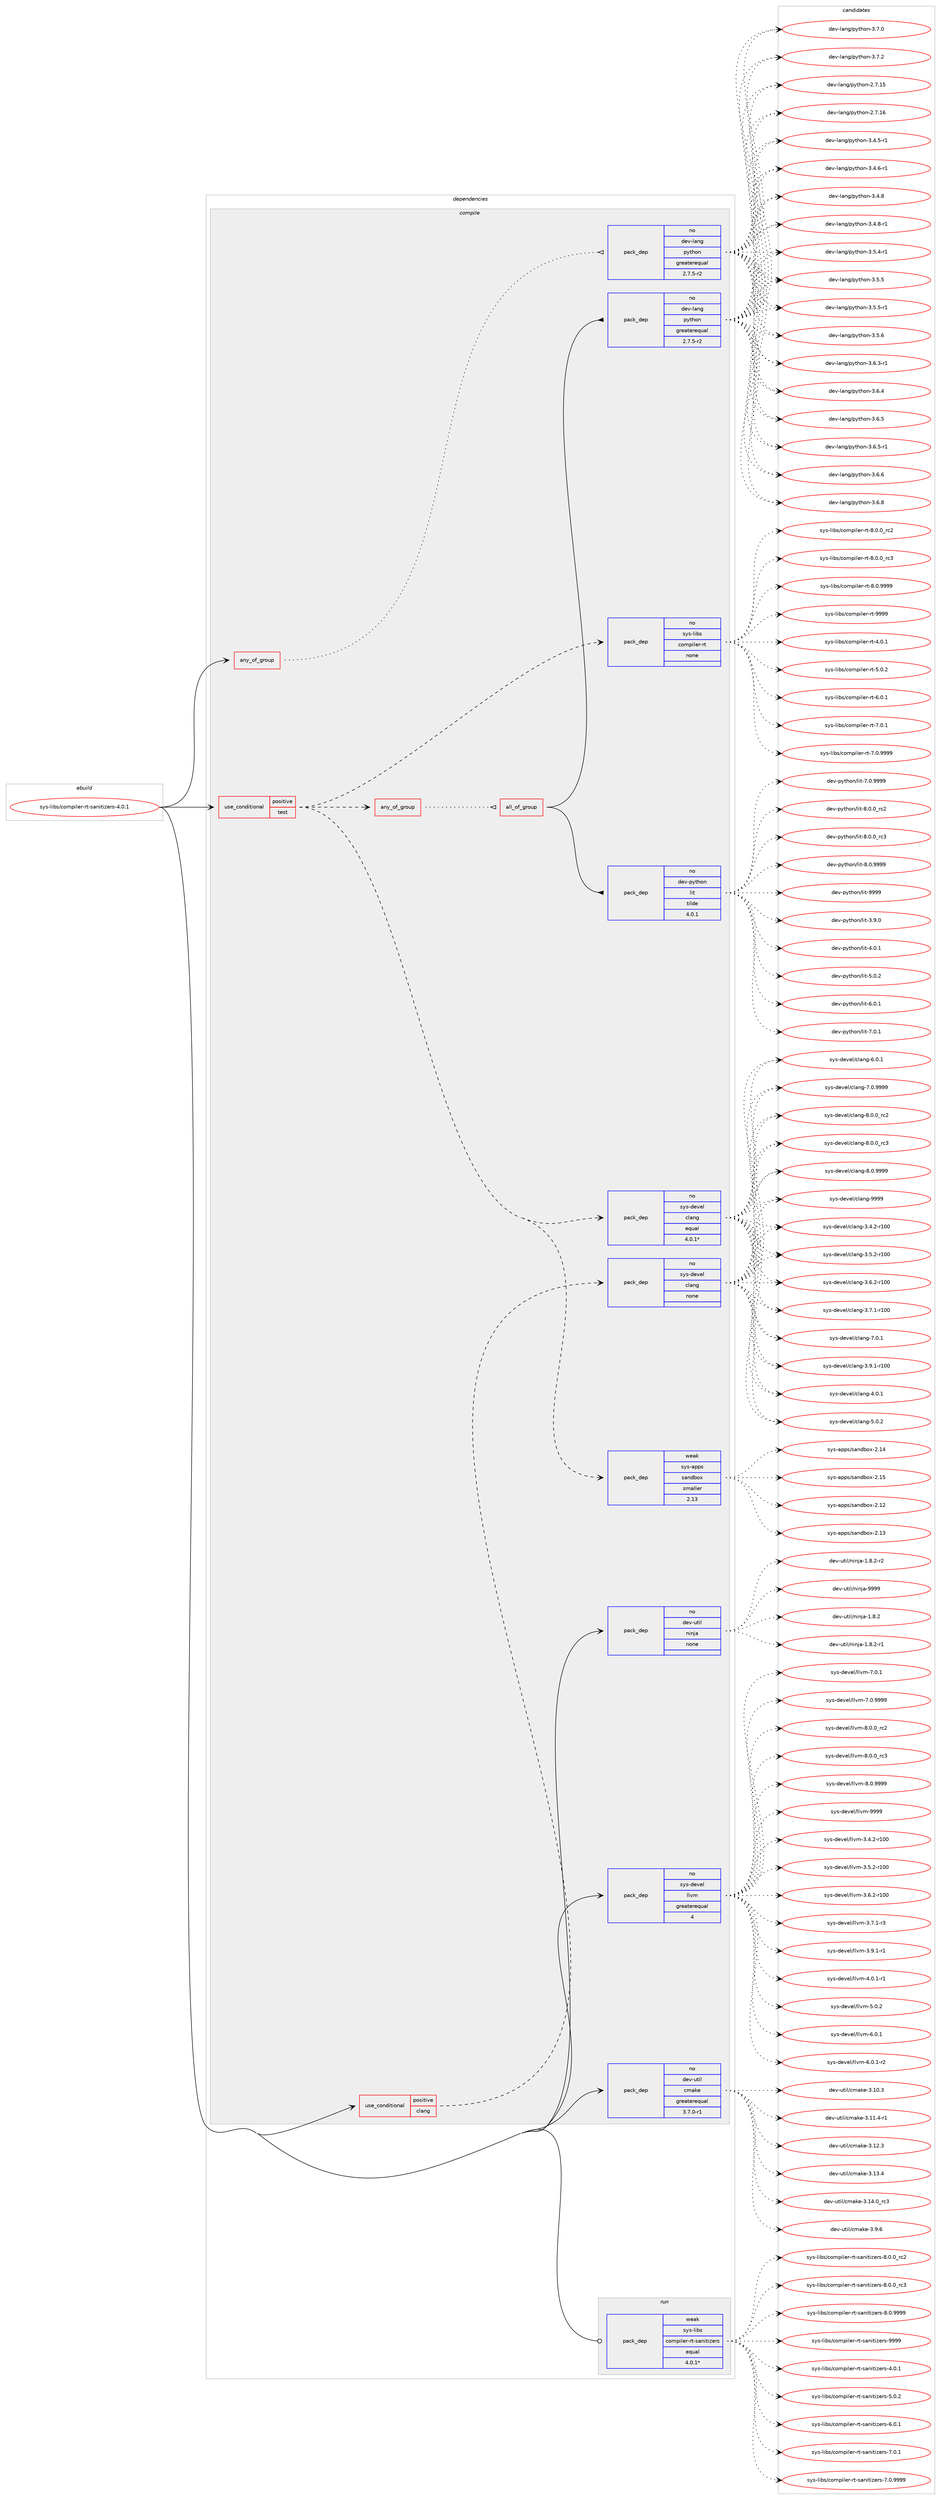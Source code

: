 digraph prolog {

# *************
# Graph options
# *************

newrank=true;
concentrate=true;
compound=true;
graph [rankdir=LR,fontname=Helvetica,fontsize=10,ranksep=1.5];#, ranksep=2.5, nodesep=0.2];
edge  [arrowhead=vee];
node  [fontname=Helvetica,fontsize=10];

# **********
# The ebuild
# **********

subgraph cluster_leftcol {
color=gray;
rank=same;
label=<<i>ebuild</i>>;
id [label="sys-libs/compiler-rt-sanitizers-4.0.1", color=red, width=4, href="../sys-libs/compiler-rt-sanitizers-4.0.1.svg"];
}

# ****************
# The dependencies
# ****************

subgraph cluster_midcol {
color=gray;
label=<<i>dependencies</i>>;
subgraph cluster_compile {
fillcolor="#eeeeee";
style=filled;
label=<<i>compile</i>>;
subgraph any27626 {
dependency1736413 [label=<<TABLE BORDER="0" CELLBORDER="1" CELLSPACING="0" CELLPADDING="4"><TR><TD CELLPADDING="10">any_of_group</TD></TR></TABLE>>, shape=none, color=red];subgraph pack1246406 {
dependency1736414 [label=<<TABLE BORDER="0" CELLBORDER="1" CELLSPACING="0" CELLPADDING="4" WIDTH="220"><TR><TD ROWSPAN="6" CELLPADDING="30">pack_dep</TD></TR><TR><TD WIDTH="110">no</TD></TR><TR><TD>dev-lang</TD></TR><TR><TD>python</TD></TR><TR><TD>greaterequal</TD></TR><TR><TD>2.7.5-r2</TD></TR></TABLE>>, shape=none, color=blue];
}
dependency1736413:e -> dependency1736414:w [weight=20,style="dotted",arrowhead="oinv"];
}
id:e -> dependency1736413:w [weight=20,style="solid",arrowhead="vee"];
subgraph cond461455 {
dependency1736415 [label=<<TABLE BORDER="0" CELLBORDER="1" CELLSPACING="0" CELLPADDING="4"><TR><TD ROWSPAN="3" CELLPADDING="10">use_conditional</TD></TR><TR><TD>positive</TD></TR><TR><TD>clang</TD></TR></TABLE>>, shape=none, color=red];
subgraph pack1246407 {
dependency1736416 [label=<<TABLE BORDER="0" CELLBORDER="1" CELLSPACING="0" CELLPADDING="4" WIDTH="220"><TR><TD ROWSPAN="6" CELLPADDING="30">pack_dep</TD></TR><TR><TD WIDTH="110">no</TD></TR><TR><TD>sys-devel</TD></TR><TR><TD>clang</TD></TR><TR><TD>none</TD></TR><TR><TD></TD></TR></TABLE>>, shape=none, color=blue];
}
dependency1736415:e -> dependency1736416:w [weight=20,style="dashed",arrowhead="vee"];
}
id:e -> dependency1736415:w [weight=20,style="solid",arrowhead="vee"];
subgraph cond461456 {
dependency1736417 [label=<<TABLE BORDER="0" CELLBORDER="1" CELLSPACING="0" CELLPADDING="4"><TR><TD ROWSPAN="3" CELLPADDING="10">use_conditional</TD></TR><TR><TD>positive</TD></TR><TR><TD>test</TD></TR></TABLE>>, shape=none, color=red];
subgraph pack1246408 {
dependency1736418 [label=<<TABLE BORDER="0" CELLBORDER="1" CELLSPACING="0" CELLPADDING="4" WIDTH="220"><TR><TD ROWSPAN="6" CELLPADDING="30">pack_dep</TD></TR><TR><TD WIDTH="110">weak</TD></TR><TR><TD>sys-apps</TD></TR><TR><TD>sandbox</TD></TR><TR><TD>smaller</TD></TR><TR><TD>2.13</TD></TR></TABLE>>, shape=none, color=blue];
}
dependency1736417:e -> dependency1736418:w [weight=20,style="dashed",arrowhead="vee"];
subgraph any27627 {
dependency1736419 [label=<<TABLE BORDER="0" CELLBORDER="1" CELLSPACING="0" CELLPADDING="4"><TR><TD CELLPADDING="10">any_of_group</TD></TR></TABLE>>, shape=none, color=red];subgraph all929 {
dependency1736420 [label=<<TABLE BORDER="0" CELLBORDER="1" CELLSPACING="0" CELLPADDING="4"><TR><TD CELLPADDING="10">all_of_group</TD></TR></TABLE>>, shape=none, color=red];subgraph pack1246409 {
dependency1736421 [label=<<TABLE BORDER="0" CELLBORDER="1" CELLSPACING="0" CELLPADDING="4" WIDTH="220"><TR><TD ROWSPAN="6" CELLPADDING="30">pack_dep</TD></TR><TR><TD WIDTH="110">no</TD></TR><TR><TD>dev-lang</TD></TR><TR><TD>python</TD></TR><TR><TD>greaterequal</TD></TR><TR><TD>2.7.5-r2</TD></TR></TABLE>>, shape=none, color=blue];
}
dependency1736420:e -> dependency1736421:w [weight=20,style="solid",arrowhead="inv"];
subgraph pack1246410 {
dependency1736422 [label=<<TABLE BORDER="0" CELLBORDER="1" CELLSPACING="0" CELLPADDING="4" WIDTH="220"><TR><TD ROWSPAN="6" CELLPADDING="30">pack_dep</TD></TR><TR><TD WIDTH="110">no</TD></TR><TR><TD>dev-python</TD></TR><TR><TD>lit</TD></TR><TR><TD>tilde</TD></TR><TR><TD>4.0.1</TD></TR></TABLE>>, shape=none, color=blue];
}
dependency1736420:e -> dependency1736422:w [weight=20,style="solid",arrowhead="inv"];
}
dependency1736419:e -> dependency1736420:w [weight=20,style="dotted",arrowhead="oinv"];
}
dependency1736417:e -> dependency1736419:w [weight=20,style="dashed",arrowhead="vee"];
subgraph pack1246411 {
dependency1736423 [label=<<TABLE BORDER="0" CELLBORDER="1" CELLSPACING="0" CELLPADDING="4" WIDTH="220"><TR><TD ROWSPAN="6" CELLPADDING="30">pack_dep</TD></TR><TR><TD WIDTH="110">no</TD></TR><TR><TD>sys-devel</TD></TR><TR><TD>clang</TD></TR><TR><TD>equal</TD></TR><TR><TD>4.0.1*</TD></TR></TABLE>>, shape=none, color=blue];
}
dependency1736417:e -> dependency1736423:w [weight=20,style="dashed",arrowhead="vee"];
subgraph pack1246412 {
dependency1736424 [label=<<TABLE BORDER="0" CELLBORDER="1" CELLSPACING="0" CELLPADDING="4" WIDTH="220"><TR><TD ROWSPAN="6" CELLPADDING="30">pack_dep</TD></TR><TR><TD WIDTH="110">no</TD></TR><TR><TD>sys-libs</TD></TR><TR><TD>compiler-rt</TD></TR><TR><TD>none</TD></TR><TR><TD></TD></TR></TABLE>>, shape=none, color=blue];
}
dependency1736417:e -> dependency1736424:w [weight=20,style="dashed",arrowhead="vee"];
}
id:e -> dependency1736417:w [weight=20,style="solid",arrowhead="vee"];
subgraph pack1246413 {
dependency1736425 [label=<<TABLE BORDER="0" CELLBORDER="1" CELLSPACING="0" CELLPADDING="4" WIDTH="220"><TR><TD ROWSPAN="6" CELLPADDING="30">pack_dep</TD></TR><TR><TD WIDTH="110">no</TD></TR><TR><TD>dev-util</TD></TR><TR><TD>cmake</TD></TR><TR><TD>greaterequal</TD></TR><TR><TD>3.7.0-r1</TD></TR></TABLE>>, shape=none, color=blue];
}
id:e -> dependency1736425:w [weight=20,style="solid",arrowhead="vee"];
subgraph pack1246414 {
dependency1736426 [label=<<TABLE BORDER="0" CELLBORDER="1" CELLSPACING="0" CELLPADDING="4" WIDTH="220"><TR><TD ROWSPAN="6" CELLPADDING="30">pack_dep</TD></TR><TR><TD WIDTH="110">no</TD></TR><TR><TD>dev-util</TD></TR><TR><TD>ninja</TD></TR><TR><TD>none</TD></TR><TR><TD></TD></TR></TABLE>>, shape=none, color=blue];
}
id:e -> dependency1736426:w [weight=20,style="solid",arrowhead="vee"];
subgraph pack1246415 {
dependency1736427 [label=<<TABLE BORDER="0" CELLBORDER="1" CELLSPACING="0" CELLPADDING="4" WIDTH="220"><TR><TD ROWSPAN="6" CELLPADDING="30">pack_dep</TD></TR><TR><TD WIDTH="110">no</TD></TR><TR><TD>sys-devel</TD></TR><TR><TD>llvm</TD></TR><TR><TD>greaterequal</TD></TR><TR><TD>4</TD></TR></TABLE>>, shape=none, color=blue];
}
id:e -> dependency1736427:w [weight=20,style="solid",arrowhead="vee"];
}
subgraph cluster_compileandrun {
fillcolor="#eeeeee";
style=filled;
label=<<i>compile and run</i>>;
}
subgraph cluster_run {
fillcolor="#eeeeee";
style=filled;
label=<<i>run</i>>;
subgraph pack1246416 {
dependency1736428 [label=<<TABLE BORDER="0" CELLBORDER="1" CELLSPACING="0" CELLPADDING="4" WIDTH="220"><TR><TD ROWSPAN="6" CELLPADDING="30">pack_dep</TD></TR><TR><TD WIDTH="110">weak</TD></TR><TR><TD>sys-libs</TD></TR><TR><TD>compiler-rt-sanitizers</TD></TR><TR><TD>equal</TD></TR><TR><TD>4.0.1*</TD></TR></TABLE>>, shape=none, color=blue];
}
id:e -> dependency1736428:w [weight=20,style="solid",arrowhead="odot"];
}
}

# **************
# The candidates
# **************

subgraph cluster_choices {
rank=same;
color=gray;
label=<<i>candidates</i>>;

subgraph choice1246406 {
color=black;
nodesep=1;
choice10010111845108971101034711212111610411111045504655464953 [label="dev-lang/python-2.7.15", color=red, width=4,href="../dev-lang/python-2.7.15.svg"];
choice10010111845108971101034711212111610411111045504655464954 [label="dev-lang/python-2.7.16", color=red, width=4,href="../dev-lang/python-2.7.16.svg"];
choice1001011184510897110103471121211161041111104551465246534511449 [label="dev-lang/python-3.4.5-r1", color=red, width=4,href="../dev-lang/python-3.4.5-r1.svg"];
choice1001011184510897110103471121211161041111104551465246544511449 [label="dev-lang/python-3.4.6-r1", color=red, width=4,href="../dev-lang/python-3.4.6-r1.svg"];
choice100101118451089711010347112121116104111110455146524656 [label="dev-lang/python-3.4.8", color=red, width=4,href="../dev-lang/python-3.4.8.svg"];
choice1001011184510897110103471121211161041111104551465246564511449 [label="dev-lang/python-3.4.8-r1", color=red, width=4,href="../dev-lang/python-3.4.8-r1.svg"];
choice1001011184510897110103471121211161041111104551465346524511449 [label="dev-lang/python-3.5.4-r1", color=red, width=4,href="../dev-lang/python-3.5.4-r1.svg"];
choice100101118451089711010347112121116104111110455146534653 [label="dev-lang/python-3.5.5", color=red, width=4,href="../dev-lang/python-3.5.5.svg"];
choice1001011184510897110103471121211161041111104551465346534511449 [label="dev-lang/python-3.5.5-r1", color=red, width=4,href="../dev-lang/python-3.5.5-r1.svg"];
choice100101118451089711010347112121116104111110455146534654 [label="dev-lang/python-3.5.6", color=red, width=4,href="../dev-lang/python-3.5.6.svg"];
choice1001011184510897110103471121211161041111104551465446514511449 [label="dev-lang/python-3.6.3-r1", color=red, width=4,href="../dev-lang/python-3.6.3-r1.svg"];
choice100101118451089711010347112121116104111110455146544652 [label="dev-lang/python-3.6.4", color=red, width=4,href="../dev-lang/python-3.6.4.svg"];
choice100101118451089711010347112121116104111110455146544653 [label="dev-lang/python-3.6.5", color=red, width=4,href="../dev-lang/python-3.6.5.svg"];
choice1001011184510897110103471121211161041111104551465446534511449 [label="dev-lang/python-3.6.5-r1", color=red, width=4,href="../dev-lang/python-3.6.5-r1.svg"];
choice100101118451089711010347112121116104111110455146544654 [label="dev-lang/python-3.6.6", color=red, width=4,href="../dev-lang/python-3.6.6.svg"];
choice100101118451089711010347112121116104111110455146544656 [label="dev-lang/python-3.6.8", color=red, width=4,href="../dev-lang/python-3.6.8.svg"];
choice100101118451089711010347112121116104111110455146554648 [label="dev-lang/python-3.7.0", color=red, width=4,href="../dev-lang/python-3.7.0.svg"];
choice100101118451089711010347112121116104111110455146554650 [label="dev-lang/python-3.7.2", color=red, width=4,href="../dev-lang/python-3.7.2.svg"];
dependency1736414:e -> choice10010111845108971101034711212111610411111045504655464953:w [style=dotted,weight="100"];
dependency1736414:e -> choice10010111845108971101034711212111610411111045504655464954:w [style=dotted,weight="100"];
dependency1736414:e -> choice1001011184510897110103471121211161041111104551465246534511449:w [style=dotted,weight="100"];
dependency1736414:e -> choice1001011184510897110103471121211161041111104551465246544511449:w [style=dotted,weight="100"];
dependency1736414:e -> choice100101118451089711010347112121116104111110455146524656:w [style=dotted,weight="100"];
dependency1736414:e -> choice1001011184510897110103471121211161041111104551465246564511449:w [style=dotted,weight="100"];
dependency1736414:e -> choice1001011184510897110103471121211161041111104551465346524511449:w [style=dotted,weight="100"];
dependency1736414:e -> choice100101118451089711010347112121116104111110455146534653:w [style=dotted,weight="100"];
dependency1736414:e -> choice1001011184510897110103471121211161041111104551465346534511449:w [style=dotted,weight="100"];
dependency1736414:e -> choice100101118451089711010347112121116104111110455146534654:w [style=dotted,weight="100"];
dependency1736414:e -> choice1001011184510897110103471121211161041111104551465446514511449:w [style=dotted,weight="100"];
dependency1736414:e -> choice100101118451089711010347112121116104111110455146544652:w [style=dotted,weight="100"];
dependency1736414:e -> choice100101118451089711010347112121116104111110455146544653:w [style=dotted,weight="100"];
dependency1736414:e -> choice1001011184510897110103471121211161041111104551465446534511449:w [style=dotted,weight="100"];
dependency1736414:e -> choice100101118451089711010347112121116104111110455146544654:w [style=dotted,weight="100"];
dependency1736414:e -> choice100101118451089711010347112121116104111110455146544656:w [style=dotted,weight="100"];
dependency1736414:e -> choice100101118451089711010347112121116104111110455146554648:w [style=dotted,weight="100"];
dependency1736414:e -> choice100101118451089711010347112121116104111110455146554650:w [style=dotted,weight="100"];
}
subgraph choice1246407 {
color=black;
nodesep=1;
choice1151211154510010111810110847991089711010345514652465045114494848 [label="sys-devel/clang-3.4.2-r100", color=red, width=4,href="../sys-devel/clang-3.4.2-r100.svg"];
choice1151211154510010111810110847991089711010345514653465045114494848 [label="sys-devel/clang-3.5.2-r100", color=red, width=4,href="../sys-devel/clang-3.5.2-r100.svg"];
choice1151211154510010111810110847991089711010345514654465045114494848 [label="sys-devel/clang-3.6.2-r100", color=red, width=4,href="../sys-devel/clang-3.6.2-r100.svg"];
choice1151211154510010111810110847991089711010345514655464945114494848 [label="sys-devel/clang-3.7.1-r100", color=red, width=4,href="../sys-devel/clang-3.7.1-r100.svg"];
choice1151211154510010111810110847991089711010345514657464945114494848 [label="sys-devel/clang-3.9.1-r100", color=red, width=4,href="../sys-devel/clang-3.9.1-r100.svg"];
choice11512111545100101118101108479910897110103455246484649 [label="sys-devel/clang-4.0.1", color=red, width=4,href="../sys-devel/clang-4.0.1.svg"];
choice11512111545100101118101108479910897110103455346484650 [label="sys-devel/clang-5.0.2", color=red, width=4,href="../sys-devel/clang-5.0.2.svg"];
choice11512111545100101118101108479910897110103455446484649 [label="sys-devel/clang-6.0.1", color=red, width=4,href="../sys-devel/clang-6.0.1.svg"];
choice11512111545100101118101108479910897110103455546484649 [label="sys-devel/clang-7.0.1", color=red, width=4,href="../sys-devel/clang-7.0.1.svg"];
choice11512111545100101118101108479910897110103455546484657575757 [label="sys-devel/clang-7.0.9999", color=red, width=4,href="../sys-devel/clang-7.0.9999.svg"];
choice11512111545100101118101108479910897110103455646484648951149950 [label="sys-devel/clang-8.0.0_rc2", color=red, width=4,href="../sys-devel/clang-8.0.0_rc2.svg"];
choice11512111545100101118101108479910897110103455646484648951149951 [label="sys-devel/clang-8.0.0_rc3", color=red, width=4,href="../sys-devel/clang-8.0.0_rc3.svg"];
choice11512111545100101118101108479910897110103455646484657575757 [label="sys-devel/clang-8.0.9999", color=red, width=4,href="../sys-devel/clang-8.0.9999.svg"];
choice115121115451001011181011084799108971101034557575757 [label="sys-devel/clang-9999", color=red, width=4,href="../sys-devel/clang-9999.svg"];
dependency1736416:e -> choice1151211154510010111810110847991089711010345514652465045114494848:w [style=dotted,weight="100"];
dependency1736416:e -> choice1151211154510010111810110847991089711010345514653465045114494848:w [style=dotted,weight="100"];
dependency1736416:e -> choice1151211154510010111810110847991089711010345514654465045114494848:w [style=dotted,weight="100"];
dependency1736416:e -> choice1151211154510010111810110847991089711010345514655464945114494848:w [style=dotted,weight="100"];
dependency1736416:e -> choice1151211154510010111810110847991089711010345514657464945114494848:w [style=dotted,weight="100"];
dependency1736416:e -> choice11512111545100101118101108479910897110103455246484649:w [style=dotted,weight="100"];
dependency1736416:e -> choice11512111545100101118101108479910897110103455346484650:w [style=dotted,weight="100"];
dependency1736416:e -> choice11512111545100101118101108479910897110103455446484649:w [style=dotted,weight="100"];
dependency1736416:e -> choice11512111545100101118101108479910897110103455546484649:w [style=dotted,weight="100"];
dependency1736416:e -> choice11512111545100101118101108479910897110103455546484657575757:w [style=dotted,weight="100"];
dependency1736416:e -> choice11512111545100101118101108479910897110103455646484648951149950:w [style=dotted,weight="100"];
dependency1736416:e -> choice11512111545100101118101108479910897110103455646484648951149951:w [style=dotted,weight="100"];
dependency1736416:e -> choice11512111545100101118101108479910897110103455646484657575757:w [style=dotted,weight="100"];
dependency1736416:e -> choice115121115451001011181011084799108971101034557575757:w [style=dotted,weight="100"];
}
subgraph choice1246408 {
color=black;
nodesep=1;
choice11512111545971121121154711597110100981111204550464950 [label="sys-apps/sandbox-2.12", color=red, width=4,href="../sys-apps/sandbox-2.12.svg"];
choice11512111545971121121154711597110100981111204550464951 [label="sys-apps/sandbox-2.13", color=red, width=4,href="../sys-apps/sandbox-2.13.svg"];
choice11512111545971121121154711597110100981111204550464952 [label="sys-apps/sandbox-2.14", color=red, width=4,href="../sys-apps/sandbox-2.14.svg"];
choice11512111545971121121154711597110100981111204550464953 [label="sys-apps/sandbox-2.15", color=red, width=4,href="../sys-apps/sandbox-2.15.svg"];
dependency1736418:e -> choice11512111545971121121154711597110100981111204550464950:w [style=dotted,weight="100"];
dependency1736418:e -> choice11512111545971121121154711597110100981111204550464951:w [style=dotted,weight="100"];
dependency1736418:e -> choice11512111545971121121154711597110100981111204550464952:w [style=dotted,weight="100"];
dependency1736418:e -> choice11512111545971121121154711597110100981111204550464953:w [style=dotted,weight="100"];
}
subgraph choice1246409 {
color=black;
nodesep=1;
choice10010111845108971101034711212111610411111045504655464953 [label="dev-lang/python-2.7.15", color=red, width=4,href="../dev-lang/python-2.7.15.svg"];
choice10010111845108971101034711212111610411111045504655464954 [label="dev-lang/python-2.7.16", color=red, width=4,href="../dev-lang/python-2.7.16.svg"];
choice1001011184510897110103471121211161041111104551465246534511449 [label="dev-lang/python-3.4.5-r1", color=red, width=4,href="../dev-lang/python-3.4.5-r1.svg"];
choice1001011184510897110103471121211161041111104551465246544511449 [label="dev-lang/python-3.4.6-r1", color=red, width=4,href="../dev-lang/python-3.4.6-r1.svg"];
choice100101118451089711010347112121116104111110455146524656 [label="dev-lang/python-3.4.8", color=red, width=4,href="../dev-lang/python-3.4.8.svg"];
choice1001011184510897110103471121211161041111104551465246564511449 [label="dev-lang/python-3.4.8-r1", color=red, width=4,href="../dev-lang/python-3.4.8-r1.svg"];
choice1001011184510897110103471121211161041111104551465346524511449 [label="dev-lang/python-3.5.4-r1", color=red, width=4,href="../dev-lang/python-3.5.4-r1.svg"];
choice100101118451089711010347112121116104111110455146534653 [label="dev-lang/python-3.5.5", color=red, width=4,href="../dev-lang/python-3.5.5.svg"];
choice1001011184510897110103471121211161041111104551465346534511449 [label="dev-lang/python-3.5.5-r1", color=red, width=4,href="../dev-lang/python-3.5.5-r1.svg"];
choice100101118451089711010347112121116104111110455146534654 [label="dev-lang/python-3.5.6", color=red, width=4,href="../dev-lang/python-3.5.6.svg"];
choice1001011184510897110103471121211161041111104551465446514511449 [label="dev-lang/python-3.6.3-r1", color=red, width=4,href="../dev-lang/python-3.6.3-r1.svg"];
choice100101118451089711010347112121116104111110455146544652 [label="dev-lang/python-3.6.4", color=red, width=4,href="../dev-lang/python-3.6.4.svg"];
choice100101118451089711010347112121116104111110455146544653 [label="dev-lang/python-3.6.5", color=red, width=4,href="../dev-lang/python-3.6.5.svg"];
choice1001011184510897110103471121211161041111104551465446534511449 [label="dev-lang/python-3.6.5-r1", color=red, width=4,href="../dev-lang/python-3.6.5-r1.svg"];
choice100101118451089711010347112121116104111110455146544654 [label="dev-lang/python-3.6.6", color=red, width=4,href="../dev-lang/python-3.6.6.svg"];
choice100101118451089711010347112121116104111110455146544656 [label="dev-lang/python-3.6.8", color=red, width=4,href="../dev-lang/python-3.6.8.svg"];
choice100101118451089711010347112121116104111110455146554648 [label="dev-lang/python-3.7.0", color=red, width=4,href="../dev-lang/python-3.7.0.svg"];
choice100101118451089711010347112121116104111110455146554650 [label="dev-lang/python-3.7.2", color=red, width=4,href="../dev-lang/python-3.7.2.svg"];
dependency1736421:e -> choice10010111845108971101034711212111610411111045504655464953:w [style=dotted,weight="100"];
dependency1736421:e -> choice10010111845108971101034711212111610411111045504655464954:w [style=dotted,weight="100"];
dependency1736421:e -> choice1001011184510897110103471121211161041111104551465246534511449:w [style=dotted,weight="100"];
dependency1736421:e -> choice1001011184510897110103471121211161041111104551465246544511449:w [style=dotted,weight="100"];
dependency1736421:e -> choice100101118451089711010347112121116104111110455146524656:w [style=dotted,weight="100"];
dependency1736421:e -> choice1001011184510897110103471121211161041111104551465246564511449:w [style=dotted,weight="100"];
dependency1736421:e -> choice1001011184510897110103471121211161041111104551465346524511449:w [style=dotted,weight="100"];
dependency1736421:e -> choice100101118451089711010347112121116104111110455146534653:w [style=dotted,weight="100"];
dependency1736421:e -> choice1001011184510897110103471121211161041111104551465346534511449:w [style=dotted,weight="100"];
dependency1736421:e -> choice100101118451089711010347112121116104111110455146534654:w [style=dotted,weight="100"];
dependency1736421:e -> choice1001011184510897110103471121211161041111104551465446514511449:w [style=dotted,weight="100"];
dependency1736421:e -> choice100101118451089711010347112121116104111110455146544652:w [style=dotted,weight="100"];
dependency1736421:e -> choice100101118451089711010347112121116104111110455146544653:w [style=dotted,weight="100"];
dependency1736421:e -> choice1001011184510897110103471121211161041111104551465446534511449:w [style=dotted,weight="100"];
dependency1736421:e -> choice100101118451089711010347112121116104111110455146544654:w [style=dotted,weight="100"];
dependency1736421:e -> choice100101118451089711010347112121116104111110455146544656:w [style=dotted,weight="100"];
dependency1736421:e -> choice100101118451089711010347112121116104111110455146554648:w [style=dotted,weight="100"];
dependency1736421:e -> choice100101118451089711010347112121116104111110455146554650:w [style=dotted,weight="100"];
}
subgraph choice1246410 {
color=black;
nodesep=1;
choice1001011184511212111610411111047108105116455146574648 [label="dev-python/lit-3.9.0", color=red, width=4,href="../dev-python/lit-3.9.0.svg"];
choice1001011184511212111610411111047108105116455246484649 [label="dev-python/lit-4.0.1", color=red, width=4,href="../dev-python/lit-4.0.1.svg"];
choice1001011184511212111610411111047108105116455346484650 [label="dev-python/lit-5.0.2", color=red, width=4,href="../dev-python/lit-5.0.2.svg"];
choice1001011184511212111610411111047108105116455446484649 [label="dev-python/lit-6.0.1", color=red, width=4,href="../dev-python/lit-6.0.1.svg"];
choice1001011184511212111610411111047108105116455546484649 [label="dev-python/lit-7.0.1", color=red, width=4,href="../dev-python/lit-7.0.1.svg"];
choice1001011184511212111610411111047108105116455546484657575757 [label="dev-python/lit-7.0.9999", color=red, width=4,href="../dev-python/lit-7.0.9999.svg"];
choice1001011184511212111610411111047108105116455646484648951149950 [label="dev-python/lit-8.0.0_rc2", color=red, width=4,href="../dev-python/lit-8.0.0_rc2.svg"];
choice1001011184511212111610411111047108105116455646484648951149951 [label="dev-python/lit-8.0.0_rc3", color=red, width=4,href="../dev-python/lit-8.0.0_rc3.svg"];
choice1001011184511212111610411111047108105116455646484657575757 [label="dev-python/lit-8.0.9999", color=red, width=4,href="../dev-python/lit-8.0.9999.svg"];
choice10010111845112121116104111110471081051164557575757 [label="dev-python/lit-9999", color=red, width=4,href="../dev-python/lit-9999.svg"];
dependency1736422:e -> choice1001011184511212111610411111047108105116455146574648:w [style=dotted,weight="100"];
dependency1736422:e -> choice1001011184511212111610411111047108105116455246484649:w [style=dotted,weight="100"];
dependency1736422:e -> choice1001011184511212111610411111047108105116455346484650:w [style=dotted,weight="100"];
dependency1736422:e -> choice1001011184511212111610411111047108105116455446484649:w [style=dotted,weight="100"];
dependency1736422:e -> choice1001011184511212111610411111047108105116455546484649:w [style=dotted,weight="100"];
dependency1736422:e -> choice1001011184511212111610411111047108105116455546484657575757:w [style=dotted,weight="100"];
dependency1736422:e -> choice1001011184511212111610411111047108105116455646484648951149950:w [style=dotted,weight="100"];
dependency1736422:e -> choice1001011184511212111610411111047108105116455646484648951149951:w [style=dotted,weight="100"];
dependency1736422:e -> choice1001011184511212111610411111047108105116455646484657575757:w [style=dotted,weight="100"];
dependency1736422:e -> choice10010111845112121116104111110471081051164557575757:w [style=dotted,weight="100"];
}
subgraph choice1246411 {
color=black;
nodesep=1;
choice1151211154510010111810110847991089711010345514652465045114494848 [label="sys-devel/clang-3.4.2-r100", color=red, width=4,href="../sys-devel/clang-3.4.2-r100.svg"];
choice1151211154510010111810110847991089711010345514653465045114494848 [label="sys-devel/clang-3.5.2-r100", color=red, width=4,href="../sys-devel/clang-3.5.2-r100.svg"];
choice1151211154510010111810110847991089711010345514654465045114494848 [label="sys-devel/clang-3.6.2-r100", color=red, width=4,href="../sys-devel/clang-3.6.2-r100.svg"];
choice1151211154510010111810110847991089711010345514655464945114494848 [label="sys-devel/clang-3.7.1-r100", color=red, width=4,href="../sys-devel/clang-3.7.1-r100.svg"];
choice1151211154510010111810110847991089711010345514657464945114494848 [label="sys-devel/clang-3.9.1-r100", color=red, width=4,href="../sys-devel/clang-3.9.1-r100.svg"];
choice11512111545100101118101108479910897110103455246484649 [label="sys-devel/clang-4.0.1", color=red, width=4,href="../sys-devel/clang-4.0.1.svg"];
choice11512111545100101118101108479910897110103455346484650 [label="sys-devel/clang-5.0.2", color=red, width=4,href="../sys-devel/clang-5.0.2.svg"];
choice11512111545100101118101108479910897110103455446484649 [label="sys-devel/clang-6.0.1", color=red, width=4,href="../sys-devel/clang-6.0.1.svg"];
choice11512111545100101118101108479910897110103455546484649 [label="sys-devel/clang-7.0.1", color=red, width=4,href="../sys-devel/clang-7.0.1.svg"];
choice11512111545100101118101108479910897110103455546484657575757 [label="sys-devel/clang-7.0.9999", color=red, width=4,href="../sys-devel/clang-7.0.9999.svg"];
choice11512111545100101118101108479910897110103455646484648951149950 [label="sys-devel/clang-8.0.0_rc2", color=red, width=4,href="../sys-devel/clang-8.0.0_rc2.svg"];
choice11512111545100101118101108479910897110103455646484648951149951 [label="sys-devel/clang-8.0.0_rc3", color=red, width=4,href="../sys-devel/clang-8.0.0_rc3.svg"];
choice11512111545100101118101108479910897110103455646484657575757 [label="sys-devel/clang-8.0.9999", color=red, width=4,href="../sys-devel/clang-8.0.9999.svg"];
choice115121115451001011181011084799108971101034557575757 [label="sys-devel/clang-9999", color=red, width=4,href="../sys-devel/clang-9999.svg"];
dependency1736423:e -> choice1151211154510010111810110847991089711010345514652465045114494848:w [style=dotted,weight="100"];
dependency1736423:e -> choice1151211154510010111810110847991089711010345514653465045114494848:w [style=dotted,weight="100"];
dependency1736423:e -> choice1151211154510010111810110847991089711010345514654465045114494848:w [style=dotted,weight="100"];
dependency1736423:e -> choice1151211154510010111810110847991089711010345514655464945114494848:w [style=dotted,weight="100"];
dependency1736423:e -> choice1151211154510010111810110847991089711010345514657464945114494848:w [style=dotted,weight="100"];
dependency1736423:e -> choice11512111545100101118101108479910897110103455246484649:w [style=dotted,weight="100"];
dependency1736423:e -> choice11512111545100101118101108479910897110103455346484650:w [style=dotted,weight="100"];
dependency1736423:e -> choice11512111545100101118101108479910897110103455446484649:w [style=dotted,weight="100"];
dependency1736423:e -> choice11512111545100101118101108479910897110103455546484649:w [style=dotted,weight="100"];
dependency1736423:e -> choice11512111545100101118101108479910897110103455546484657575757:w [style=dotted,weight="100"];
dependency1736423:e -> choice11512111545100101118101108479910897110103455646484648951149950:w [style=dotted,weight="100"];
dependency1736423:e -> choice11512111545100101118101108479910897110103455646484648951149951:w [style=dotted,weight="100"];
dependency1736423:e -> choice11512111545100101118101108479910897110103455646484657575757:w [style=dotted,weight="100"];
dependency1736423:e -> choice115121115451001011181011084799108971101034557575757:w [style=dotted,weight="100"];
}
subgraph choice1246412 {
color=black;
nodesep=1;
choice1151211154510810598115479911110911210510810111445114116455246484649 [label="sys-libs/compiler-rt-4.0.1", color=red, width=4,href="../sys-libs/compiler-rt-4.0.1.svg"];
choice1151211154510810598115479911110911210510810111445114116455346484650 [label="sys-libs/compiler-rt-5.0.2", color=red, width=4,href="../sys-libs/compiler-rt-5.0.2.svg"];
choice1151211154510810598115479911110911210510810111445114116455446484649 [label="sys-libs/compiler-rt-6.0.1", color=red, width=4,href="../sys-libs/compiler-rt-6.0.1.svg"];
choice1151211154510810598115479911110911210510810111445114116455546484649 [label="sys-libs/compiler-rt-7.0.1", color=red, width=4,href="../sys-libs/compiler-rt-7.0.1.svg"];
choice1151211154510810598115479911110911210510810111445114116455546484657575757 [label="sys-libs/compiler-rt-7.0.9999", color=red, width=4,href="../sys-libs/compiler-rt-7.0.9999.svg"];
choice1151211154510810598115479911110911210510810111445114116455646484648951149950 [label="sys-libs/compiler-rt-8.0.0_rc2", color=red, width=4,href="../sys-libs/compiler-rt-8.0.0_rc2.svg"];
choice1151211154510810598115479911110911210510810111445114116455646484648951149951 [label="sys-libs/compiler-rt-8.0.0_rc3", color=red, width=4,href="../sys-libs/compiler-rt-8.0.0_rc3.svg"];
choice1151211154510810598115479911110911210510810111445114116455646484657575757 [label="sys-libs/compiler-rt-8.0.9999", color=red, width=4,href="../sys-libs/compiler-rt-8.0.9999.svg"];
choice11512111545108105981154799111109112105108101114451141164557575757 [label="sys-libs/compiler-rt-9999", color=red, width=4,href="../sys-libs/compiler-rt-9999.svg"];
dependency1736424:e -> choice1151211154510810598115479911110911210510810111445114116455246484649:w [style=dotted,weight="100"];
dependency1736424:e -> choice1151211154510810598115479911110911210510810111445114116455346484650:w [style=dotted,weight="100"];
dependency1736424:e -> choice1151211154510810598115479911110911210510810111445114116455446484649:w [style=dotted,weight="100"];
dependency1736424:e -> choice1151211154510810598115479911110911210510810111445114116455546484649:w [style=dotted,weight="100"];
dependency1736424:e -> choice1151211154510810598115479911110911210510810111445114116455546484657575757:w [style=dotted,weight="100"];
dependency1736424:e -> choice1151211154510810598115479911110911210510810111445114116455646484648951149950:w [style=dotted,weight="100"];
dependency1736424:e -> choice1151211154510810598115479911110911210510810111445114116455646484648951149951:w [style=dotted,weight="100"];
dependency1736424:e -> choice1151211154510810598115479911110911210510810111445114116455646484657575757:w [style=dotted,weight="100"];
dependency1736424:e -> choice11512111545108105981154799111109112105108101114451141164557575757:w [style=dotted,weight="100"];
}
subgraph choice1246413 {
color=black;
nodesep=1;
choice1001011184511711610510847991099710710145514649484651 [label="dev-util/cmake-3.10.3", color=red, width=4,href="../dev-util/cmake-3.10.3.svg"];
choice10010111845117116105108479910997107101455146494946524511449 [label="dev-util/cmake-3.11.4-r1", color=red, width=4,href="../dev-util/cmake-3.11.4-r1.svg"];
choice1001011184511711610510847991099710710145514649504651 [label="dev-util/cmake-3.12.3", color=red, width=4,href="../dev-util/cmake-3.12.3.svg"];
choice1001011184511711610510847991099710710145514649514652 [label="dev-util/cmake-3.13.4", color=red, width=4,href="../dev-util/cmake-3.13.4.svg"];
choice1001011184511711610510847991099710710145514649524648951149951 [label="dev-util/cmake-3.14.0_rc3", color=red, width=4,href="../dev-util/cmake-3.14.0_rc3.svg"];
choice10010111845117116105108479910997107101455146574654 [label="dev-util/cmake-3.9.6", color=red, width=4,href="../dev-util/cmake-3.9.6.svg"];
dependency1736425:e -> choice1001011184511711610510847991099710710145514649484651:w [style=dotted,weight="100"];
dependency1736425:e -> choice10010111845117116105108479910997107101455146494946524511449:w [style=dotted,weight="100"];
dependency1736425:e -> choice1001011184511711610510847991099710710145514649504651:w [style=dotted,weight="100"];
dependency1736425:e -> choice1001011184511711610510847991099710710145514649514652:w [style=dotted,weight="100"];
dependency1736425:e -> choice1001011184511711610510847991099710710145514649524648951149951:w [style=dotted,weight="100"];
dependency1736425:e -> choice10010111845117116105108479910997107101455146574654:w [style=dotted,weight="100"];
}
subgraph choice1246414 {
color=black;
nodesep=1;
choice100101118451171161051084711010511010697454946564650 [label="dev-util/ninja-1.8.2", color=red, width=4,href="../dev-util/ninja-1.8.2.svg"];
choice1001011184511711610510847110105110106974549465646504511449 [label="dev-util/ninja-1.8.2-r1", color=red, width=4,href="../dev-util/ninja-1.8.2-r1.svg"];
choice1001011184511711610510847110105110106974549465646504511450 [label="dev-util/ninja-1.8.2-r2", color=red, width=4,href="../dev-util/ninja-1.8.2-r2.svg"];
choice1001011184511711610510847110105110106974557575757 [label="dev-util/ninja-9999", color=red, width=4,href="../dev-util/ninja-9999.svg"];
dependency1736426:e -> choice100101118451171161051084711010511010697454946564650:w [style=dotted,weight="100"];
dependency1736426:e -> choice1001011184511711610510847110105110106974549465646504511449:w [style=dotted,weight="100"];
dependency1736426:e -> choice1001011184511711610510847110105110106974549465646504511450:w [style=dotted,weight="100"];
dependency1736426:e -> choice1001011184511711610510847110105110106974557575757:w [style=dotted,weight="100"];
}
subgraph choice1246415 {
color=black;
nodesep=1;
choice115121115451001011181011084710810811810945514652465045114494848 [label="sys-devel/llvm-3.4.2-r100", color=red, width=4,href="../sys-devel/llvm-3.4.2-r100.svg"];
choice115121115451001011181011084710810811810945514653465045114494848 [label="sys-devel/llvm-3.5.2-r100", color=red, width=4,href="../sys-devel/llvm-3.5.2-r100.svg"];
choice115121115451001011181011084710810811810945514654465045114494848 [label="sys-devel/llvm-3.6.2-r100", color=red, width=4,href="../sys-devel/llvm-3.6.2-r100.svg"];
choice11512111545100101118101108471081081181094551465546494511451 [label="sys-devel/llvm-3.7.1-r3", color=red, width=4,href="../sys-devel/llvm-3.7.1-r3.svg"];
choice11512111545100101118101108471081081181094551465746494511449 [label="sys-devel/llvm-3.9.1-r1", color=red, width=4,href="../sys-devel/llvm-3.9.1-r1.svg"];
choice11512111545100101118101108471081081181094552464846494511449 [label="sys-devel/llvm-4.0.1-r1", color=red, width=4,href="../sys-devel/llvm-4.0.1-r1.svg"];
choice1151211154510010111810110847108108118109455346484650 [label="sys-devel/llvm-5.0.2", color=red, width=4,href="../sys-devel/llvm-5.0.2.svg"];
choice1151211154510010111810110847108108118109455446484649 [label="sys-devel/llvm-6.0.1", color=red, width=4,href="../sys-devel/llvm-6.0.1.svg"];
choice11512111545100101118101108471081081181094554464846494511450 [label="sys-devel/llvm-6.0.1-r2", color=red, width=4,href="../sys-devel/llvm-6.0.1-r2.svg"];
choice1151211154510010111810110847108108118109455546484649 [label="sys-devel/llvm-7.0.1", color=red, width=4,href="../sys-devel/llvm-7.0.1.svg"];
choice1151211154510010111810110847108108118109455546484657575757 [label="sys-devel/llvm-7.0.9999", color=red, width=4,href="../sys-devel/llvm-7.0.9999.svg"];
choice1151211154510010111810110847108108118109455646484648951149950 [label="sys-devel/llvm-8.0.0_rc2", color=red, width=4,href="../sys-devel/llvm-8.0.0_rc2.svg"];
choice1151211154510010111810110847108108118109455646484648951149951 [label="sys-devel/llvm-8.0.0_rc3", color=red, width=4,href="../sys-devel/llvm-8.0.0_rc3.svg"];
choice1151211154510010111810110847108108118109455646484657575757 [label="sys-devel/llvm-8.0.9999", color=red, width=4,href="../sys-devel/llvm-8.0.9999.svg"];
choice11512111545100101118101108471081081181094557575757 [label="sys-devel/llvm-9999", color=red, width=4,href="../sys-devel/llvm-9999.svg"];
dependency1736427:e -> choice115121115451001011181011084710810811810945514652465045114494848:w [style=dotted,weight="100"];
dependency1736427:e -> choice115121115451001011181011084710810811810945514653465045114494848:w [style=dotted,weight="100"];
dependency1736427:e -> choice115121115451001011181011084710810811810945514654465045114494848:w [style=dotted,weight="100"];
dependency1736427:e -> choice11512111545100101118101108471081081181094551465546494511451:w [style=dotted,weight="100"];
dependency1736427:e -> choice11512111545100101118101108471081081181094551465746494511449:w [style=dotted,weight="100"];
dependency1736427:e -> choice11512111545100101118101108471081081181094552464846494511449:w [style=dotted,weight="100"];
dependency1736427:e -> choice1151211154510010111810110847108108118109455346484650:w [style=dotted,weight="100"];
dependency1736427:e -> choice1151211154510010111810110847108108118109455446484649:w [style=dotted,weight="100"];
dependency1736427:e -> choice11512111545100101118101108471081081181094554464846494511450:w [style=dotted,weight="100"];
dependency1736427:e -> choice1151211154510010111810110847108108118109455546484649:w [style=dotted,weight="100"];
dependency1736427:e -> choice1151211154510010111810110847108108118109455546484657575757:w [style=dotted,weight="100"];
dependency1736427:e -> choice1151211154510010111810110847108108118109455646484648951149950:w [style=dotted,weight="100"];
dependency1736427:e -> choice1151211154510010111810110847108108118109455646484648951149951:w [style=dotted,weight="100"];
dependency1736427:e -> choice1151211154510010111810110847108108118109455646484657575757:w [style=dotted,weight="100"];
dependency1736427:e -> choice11512111545100101118101108471081081181094557575757:w [style=dotted,weight="100"];
}
subgraph choice1246416 {
color=black;
nodesep=1;
choice11512111545108105981154799111109112105108101114451141164511597110105116105122101114115455246484649 [label="sys-libs/compiler-rt-sanitizers-4.0.1", color=red, width=4,href="../sys-libs/compiler-rt-sanitizers-4.0.1.svg"];
choice11512111545108105981154799111109112105108101114451141164511597110105116105122101114115455346484650 [label="sys-libs/compiler-rt-sanitizers-5.0.2", color=red, width=4,href="../sys-libs/compiler-rt-sanitizers-5.0.2.svg"];
choice11512111545108105981154799111109112105108101114451141164511597110105116105122101114115455446484649 [label="sys-libs/compiler-rt-sanitizers-6.0.1", color=red, width=4,href="../sys-libs/compiler-rt-sanitizers-6.0.1.svg"];
choice11512111545108105981154799111109112105108101114451141164511597110105116105122101114115455546484649 [label="sys-libs/compiler-rt-sanitizers-7.0.1", color=red, width=4,href="../sys-libs/compiler-rt-sanitizers-7.0.1.svg"];
choice11512111545108105981154799111109112105108101114451141164511597110105116105122101114115455546484657575757 [label="sys-libs/compiler-rt-sanitizers-7.0.9999", color=red, width=4,href="../sys-libs/compiler-rt-sanitizers-7.0.9999.svg"];
choice11512111545108105981154799111109112105108101114451141164511597110105116105122101114115455646484648951149950 [label="sys-libs/compiler-rt-sanitizers-8.0.0_rc2", color=red, width=4,href="../sys-libs/compiler-rt-sanitizers-8.0.0_rc2.svg"];
choice11512111545108105981154799111109112105108101114451141164511597110105116105122101114115455646484648951149951 [label="sys-libs/compiler-rt-sanitizers-8.0.0_rc3", color=red, width=4,href="../sys-libs/compiler-rt-sanitizers-8.0.0_rc3.svg"];
choice11512111545108105981154799111109112105108101114451141164511597110105116105122101114115455646484657575757 [label="sys-libs/compiler-rt-sanitizers-8.0.9999", color=red, width=4,href="../sys-libs/compiler-rt-sanitizers-8.0.9999.svg"];
choice115121115451081059811547991111091121051081011144511411645115971101051161051221011141154557575757 [label="sys-libs/compiler-rt-sanitizers-9999", color=red, width=4,href="../sys-libs/compiler-rt-sanitizers-9999.svg"];
dependency1736428:e -> choice11512111545108105981154799111109112105108101114451141164511597110105116105122101114115455246484649:w [style=dotted,weight="100"];
dependency1736428:e -> choice11512111545108105981154799111109112105108101114451141164511597110105116105122101114115455346484650:w [style=dotted,weight="100"];
dependency1736428:e -> choice11512111545108105981154799111109112105108101114451141164511597110105116105122101114115455446484649:w [style=dotted,weight="100"];
dependency1736428:e -> choice11512111545108105981154799111109112105108101114451141164511597110105116105122101114115455546484649:w [style=dotted,weight="100"];
dependency1736428:e -> choice11512111545108105981154799111109112105108101114451141164511597110105116105122101114115455546484657575757:w [style=dotted,weight="100"];
dependency1736428:e -> choice11512111545108105981154799111109112105108101114451141164511597110105116105122101114115455646484648951149950:w [style=dotted,weight="100"];
dependency1736428:e -> choice11512111545108105981154799111109112105108101114451141164511597110105116105122101114115455646484648951149951:w [style=dotted,weight="100"];
dependency1736428:e -> choice11512111545108105981154799111109112105108101114451141164511597110105116105122101114115455646484657575757:w [style=dotted,weight="100"];
dependency1736428:e -> choice115121115451081059811547991111091121051081011144511411645115971101051161051221011141154557575757:w [style=dotted,weight="100"];
}
}

}
